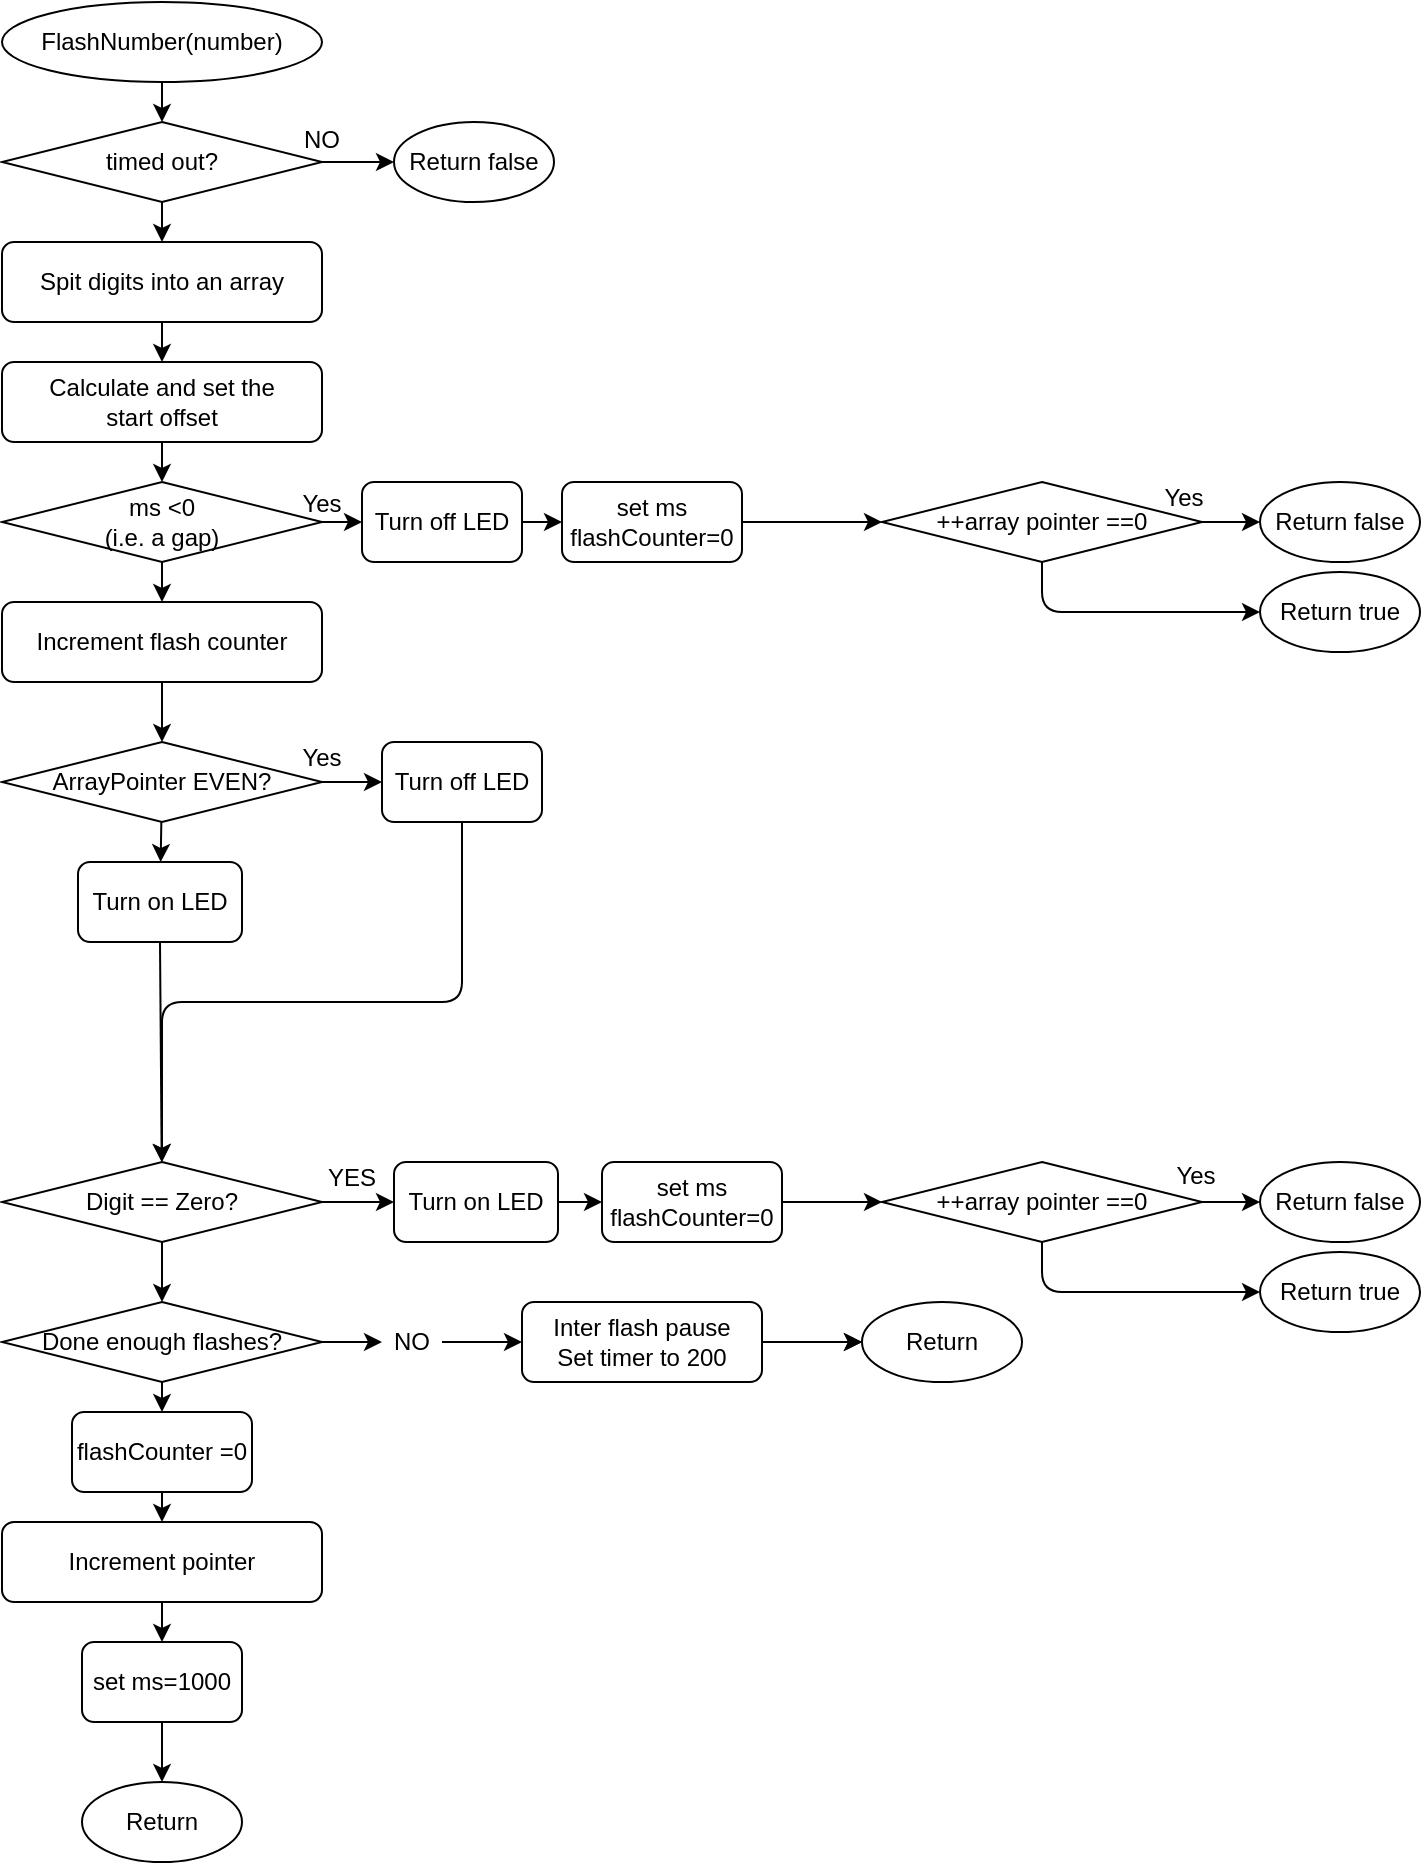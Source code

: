 <mxfile>
    <diagram id="JWU_pq0ETkwyuFgzXTky" name="Page-1">
        <mxGraphModel dx="763" dy="627" grid="1" gridSize="10" guides="1" tooltips="1" connect="1" arrows="1" fold="1" page="1" pageScale="1" pageWidth="827" pageHeight="1169" math="0" shadow="0">
            <root>
                <mxCell id="0"/>
                <mxCell id="1" parent="0"/>
                <mxCell id="20" value="" style="edgeStyle=none;html=1;startArrow=none;" parent="1" edge="1">
                    <mxGeometry relative="1" as="geometry">
                        <mxPoint x="152" y="900" as="sourcePoint"/>
                        <mxPoint x="152" y="900" as="targetPoint"/>
                    </mxGeometry>
                </mxCell>
                <mxCell id="41" style="edgeStyle=none;html=1;exitX=1;exitY=0.5;exitDx=0;exitDy=0;entryX=0;entryY=0.5;entryDx=0;entryDy=0;" parent="1" source="3" target="31" edge="1">
                    <mxGeometry relative="1" as="geometry"/>
                </mxCell>
                <mxCell id="130" style="edgeStyle=none;html=1;entryX=0.5;entryY=0;entryDx=0;entryDy=0;" parent="1" source="3" target="129" edge="1">
                    <mxGeometry relative="1" as="geometry"/>
                </mxCell>
                <mxCell id="3" value="Done enough flashes?" style="rhombus;whiteSpace=wrap;html=1;" parent="1" vertex="1">
                    <mxGeometry x="80" y="710" width="160" height="40" as="geometry"/>
                </mxCell>
                <mxCell id="9" style="edgeStyle=none;html=1;startArrow=none;exitX=1;exitY=0.5;exitDx=0;exitDy=0;" parent="1" source="4" target="8" edge="1">
                    <mxGeometry relative="1" as="geometry"/>
                </mxCell>
                <mxCell id="156" style="edgeStyle=none;html=1;exitX=0.5;exitY=1;exitDx=0;exitDy=0;entryX=0.5;entryY=0;entryDx=0;entryDy=0;" edge="1" parent="1" source="4" target="76">
                    <mxGeometry relative="1" as="geometry"/>
                </mxCell>
                <mxCell id="4" value="timed out?" style="rhombus;whiteSpace=wrap;html=1;" parent="1" vertex="1">
                    <mxGeometry x="80" y="120" width="160" height="40" as="geometry"/>
                </mxCell>
                <mxCell id="7" value="" style="edgeStyle=none;html=1;" parent="1" source="6" target="4" edge="1">
                    <mxGeometry relative="1" as="geometry"/>
                </mxCell>
                <mxCell id="6" value="FlashNumber(number)" style="ellipse;whiteSpace=wrap;html=1;" parent="1" vertex="1">
                    <mxGeometry x="80" y="60" width="160" height="40" as="geometry"/>
                </mxCell>
                <mxCell id="8" value="Return false" style="ellipse;whiteSpace=wrap;html=1;" parent="1" vertex="1">
                    <mxGeometry x="276" y="120" width="80" height="40" as="geometry"/>
                </mxCell>
                <mxCell id="160" value="" style="edgeStyle=none;html=1;" edge="1" parent="1" source="13" target="81">
                    <mxGeometry relative="1" as="geometry"/>
                </mxCell>
                <mxCell id="13" value="Increment flash counter" style="rounded=1;whiteSpace=wrap;html=1;" parent="1" vertex="1">
                    <mxGeometry x="80" y="360" width="160" height="40" as="geometry"/>
                </mxCell>
                <mxCell id="29" value="" style="edgeStyle=none;html=1;startArrow=none;" parent="1" source="25" target="27" edge="1">
                    <mxGeometry relative="1" as="geometry">
                        <mxPoint x="438" y="730" as="sourcePoint"/>
                    </mxGeometry>
                </mxCell>
                <mxCell id="122" value="" style="edgeStyle=none;html=1;" parent="1" source="25" target="27" edge="1">
                    <mxGeometry relative="1" as="geometry"/>
                </mxCell>
                <mxCell id="27" value="Return" style="ellipse;whiteSpace=wrap;html=1;" parent="1" vertex="1">
                    <mxGeometry x="510" y="710" width="80" height="40" as="geometry"/>
                </mxCell>
                <mxCell id="67" style="edgeStyle=none;html=1;entryX=0;entryY=0.5;entryDx=0;entryDy=0;" parent="1" source="31" target="25" edge="1">
                    <mxGeometry relative="1" as="geometry">
                        <mxPoint x="318" y="730" as="targetPoint"/>
                    </mxGeometry>
                </mxCell>
                <mxCell id="31" value="NO" style="text;strokeColor=none;align=center;fillColor=none;html=1;verticalAlign=middle;whiteSpace=wrap;rounded=0;" parent="1" vertex="1">
                    <mxGeometry x="270" y="720" width="30" height="20" as="geometry"/>
                </mxCell>
                <mxCell id="119" value="" style="edgeStyle=none;html=1;" parent="1" source="64" target="3" edge="1">
                    <mxGeometry relative="1" as="geometry"/>
                </mxCell>
                <mxCell id="64" value="Digit == Zero?" style="rhombus;whiteSpace=wrap;html=1;" parent="1" vertex="1">
                    <mxGeometry x="80" y="640" width="160" height="40" as="geometry"/>
                </mxCell>
                <mxCell id="162" value="" style="edgeStyle=none;html=1;entryX=0;entryY=0.5;entryDx=0;entryDy=0;exitX=1;exitY=0.5;exitDx=0;exitDy=0;" edge="1" parent="1" source="64" target="111">
                    <mxGeometry relative="1" as="geometry"/>
                </mxCell>
                <mxCell id="75" value="YES" style="text;strokeColor=none;align=center;fillColor=none;html=1;verticalAlign=middle;whiteSpace=wrap;rounded=0;" parent="1" vertex="1">
                    <mxGeometry x="240" y="638" width="30" height="20" as="geometry"/>
                </mxCell>
                <mxCell id="154" style="edgeStyle=none;html=1;exitX=0.5;exitY=1;exitDx=0;exitDy=0;entryX=0.5;entryY=0;entryDx=0;entryDy=0;" edge="1" parent="1" source="76" target="137">
                    <mxGeometry relative="1" as="geometry"/>
                </mxCell>
                <mxCell id="76" value="Spit digits into an array" style="rounded=1;whiteSpace=wrap;html=1;" parent="1" vertex="1">
                    <mxGeometry x="80" y="180" width="160" height="40" as="geometry"/>
                </mxCell>
                <mxCell id="83" value="" style="edgeStyle=none;html=1;startArrow=none;entryX=0;entryY=0.5;entryDx=0;entryDy=0;exitX=1;exitY=0.5;exitDx=0;exitDy=0;" parent="1" source="81" target="84" edge="1">
                    <mxGeometry relative="1" as="geometry">
                        <mxPoint x="340" y="450" as="targetPoint"/>
                    </mxGeometry>
                </mxCell>
                <mxCell id="171" value="" style="edgeStyle=none;html=1;" edge="1" parent="1" source="81" target="170">
                    <mxGeometry relative="1" as="geometry"/>
                </mxCell>
                <mxCell id="81" value="ArrayPointer EVEN?" style="rhombus;whiteSpace=wrap;html=1;" parent="1" vertex="1">
                    <mxGeometry x="80" y="430" width="160" height="40" as="geometry"/>
                </mxCell>
                <mxCell id="194" style="edgeStyle=none;html=1;exitX=0.5;exitY=1;exitDx=0;exitDy=0;" edge="1" parent="1" source="84">
                    <mxGeometry relative="1" as="geometry">
                        <mxPoint x="160" y="640" as="targetPoint"/>
                        <Array as="points">
                            <mxPoint x="310" y="560"/>
                            <mxPoint x="160" y="560"/>
                        </Array>
                    </mxGeometry>
                </mxCell>
                <mxCell id="84" value="Turn off LED" style="rounded=1;whiteSpace=wrap;html=1;" parent="1" vertex="1">
                    <mxGeometry x="270" y="430" width="80" height="40" as="geometry"/>
                </mxCell>
                <mxCell id="86" value="Return false" style="ellipse;whiteSpace=wrap;html=1;" parent="1" vertex="1">
                    <mxGeometry x="709" y="300" width="80" height="40" as="geometry"/>
                </mxCell>
                <mxCell id="92" value="Yes" style="text;strokeColor=none;align=center;fillColor=none;html=1;verticalAlign=middle;whiteSpace=wrap;rounded=0;" parent="1" vertex="1">
                    <mxGeometry x="225" y="433" width="30" height="10" as="geometry"/>
                </mxCell>
                <mxCell id="157" value="" style="edgeStyle=none;html=1;exitX=1;exitY=0.5;exitDx=0;exitDy=0;" edge="1" parent="1" source="172" target="86">
                    <mxGeometry relative="1" as="geometry"/>
                </mxCell>
                <mxCell id="165" style="edgeStyle=none;html=1;exitX=1;exitY=0.5;exitDx=0;exitDy=0;entryX=0;entryY=0.5;entryDx=0;entryDy=0;" edge="1" parent="1" source="110" target="189">
                    <mxGeometry relative="1" as="geometry">
                        <mxPoint x="480" y="660" as="targetPoint"/>
                    </mxGeometry>
                </mxCell>
                <mxCell id="110" value="set ms&lt;br style=&quot;border-color: var(--border-color);&quot;&gt;flashCounter=0" style="rounded=1;whiteSpace=wrap;html=1;" parent="1" vertex="1">
                    <mxGeometry x="380" y="640" width="90" height="40" as="geometry"/>
                </mxCell>
                <mxCell id="163" style="edgeStyle=none;html=1;exitX=1;exitY=0.5;exitDx=0;exitDy=0;entryX=0;entryY=0.5;entryDx=0;entryDy=0;" edge="1" parent="1" source="111" target="110">
                    <mxGeometry relative="1" as="geometry"/>
                </mxCell>
                <mxCell id="111" value="Turn on LED" style="rounded=1;whiteSpace=wrap;html=1;" parent="1" vertex="1">
                    <mxGeometry x="276" y="640" width="82" height="40" as="geometry"/>
                </mxCell>
                <mxCell id="123" value="" style="edgeStyle=none;html=1;endArrow=none;" parent="1" target="25" edge="1">
                    <mxGeometry relative="1" as="geometry">
                        <mxPoint x="438" y="730" as="sourcePoint"/>
                        <mxPoint x="510" y="730" as="targetPoint"/>
                    </mxGeometry>
                </mxCell>
                <mxCell id="25" value="Inter flash pause&lt;br&gt;Set timer to 200" style="rounded=1;whiteSpace=wrap;html=1;" parent="1" vertex="1">
                    <mxGeometry x="340" y="710" width="120" height="40" as="geometry"/>
                </mxCell>
                <mxCell id="135" style="edgeStyle=none;html=1;entryX=0.5;entryY=0;entryDx=0;entryDy=0;" parent="1" source="125" target="134" edge="1">
                    <mxGeometry relative="1" as="geometry"/>
                </mxCell>
                <mxCell id="125" value="Increment pointer" style="rounded=1;whiteSpace=wrap;html=1;" parent="1" vertex="1">
                    <mxGeometry x="80" y="820" width="160" height="40" as="geometry"/>
                </mxCell>
                <mxCell id="127" value="Return" style="ellipse;whiteSpace=wrap;html=1;" parent="1" vertex="1">
                    <mxGeometry x="120" y="950" width="80" height="40" as="geometry"/>
                </mxCell>
                <mxCell id="132" style="edgeStyle=none;html=1;entryX=0.5;entryY=0;entryDx=0;entryDy=0;" parent="1" source="129" target="125" edge="1">
                    <mxGeometry relative="1" as="geometry"/>
                </mxCell>
                <mxCell id="129" value="flashCounter =0" style="rounded=1;whiteSpace=wrap;html=1;" parent="1" vertex="1">
                    <mxGeometry x="115" y="765" width="90" height="40" as="geometry"/>
                </mxCell>
                <mxCell id="136" style="edgeStyle=none;html=1;entryX=0.5;entryY=0;entryDx=0;entryDy=0;" parent="1" source="134" target="127" edge="1">
                    <mxGeometry relative="1" as="geometry"/>
                </mxCell>
                <mxCell id="134" value="set ms=1000" style="rounded=1;whiteSpace=wrap;html=1;" parent="1" vertex="1">
                    <mxGeometry x="120" y="880" width="80" height="40" as="geometry"/>
                </mxCell>
                <mxCell id="155" style="edgeStyle=none;html=1;exitX=0.5;exitY=1;exitDx=0;exitDy=0;entryX=0.5;entryY=0;entryDx=0;entryDy=0;" edge="1" parent="1" source="137" target="143">
                    <mxGeometry relative="1" as="geometry"/>
                </mxCell>
                <mxCell id="137" value="Calculate and set the&lt;br&gt;start offset" style="rounded=1;whiteSpace=wrap;html=1;" parent="1" vertex="1">
                    <mxGeometry x="80" y="240" width="160" height="40" as="geometry"/>
                </mxCell>
                <mxCell id="148" value="" style="edgeStyle=none;html=1;" parent="1" source="142" target="147" edge="1">
                    <mxGeometry relative="1" as="geometry"/>
                </mxCell>
                <mxCell id="142" value="Turn off LED" style="rounded=1;whiteSpace=wrap;html=1;" parent="1" vertex="1">
                    <mxGeometry x="260" y="300" width="80" height="40" as="geometry"/>
                </mxCell>
                <mxCell id="146" value="" style="edgeStyle=none;html=1;" parent="1" source="143" target="142" edge="1">
                    <mxGeometry relative="1" as="geometry"/>
                </mxCell>
                <mxCell id="159" value="" style="edgeStyle=none;html=1;" edge="1" parent="1" source="143" target="13">
                    <mxGeometry relative="1" as="geometry"/>
                </mxCell>
                <mxCell id="143" value="ms &amp;lt;0&lt;br&gt;(i.e. a gap)" style="rhombus;whiteSpace=wrap;html=1;" parent="1" vertex="1">
                    <mxGeometry x="80" y="300" width="160" height="40" as="geometry"/>
                </mxCell>
                <mxCell id="179" style="edgeStyle=none;html=1;exitX=1;exitY=0.5;exitDx=0;exitDy=0;entryX=0;entryY=0.5;entryDx=0;entryDy=0;" edge="1" parent="1" source="147" target="172">
                    <mxGeometry relative="1" as="geometry"/>
                </mxCell>
                <mxCell id="147" value="set ms&lt;br&gt;flashCounter=0" style="rounded=1;whiteSpace=wrap;html=1;" parent="1" vertex="1">
                    <mxGeometry x="360" y="300" width="90" height="40" as="geometry"/>
                </mxCell>
                <mxCell id="158" value="Yes" style="text;strokeColor=none;align=center;fillColor=none;html=1;verticalAlign=middle;whiteSpace=wrap;rounded=0;" vertex="1" parent="1">
                    <mxGeometry x="210" y="296" width="60" height="30" as="geometry"/>
                </mxCell>
                <mxCell id="16" value="NO" style="text;strokeColor=none;align=center;fillColor=none;html=1;verticalAlign=middle;whiteSpace=wrap;rounded=0;" parent="1" vertex="1">
                    <mxGeometry x="225" y="114" width="30" height="30" as="geometry"/>
                </mxCell>
                <mxCell id="193" style="edgeStyle=none;html=1;exitX=0.5;exitY=1;exitDx=0;exitDy=0;" edge="1" parent="1" source="170" target="64">
                    <mxGeometry relative="1" as="geometry"/>
                </mxCell>
                <mxCell id="170" value="Turn on LED" style="rounded=1;whiteSpace=wrap;html=1;" vertex="1" parent="1">
                    <mxGeometry x="118" y="490" width="82" height="40" as="geometry"/>
                </mxCell>
                <mxCell id="176" style="edgeStyle=none;html=1;exitX=0.5;exitY=1;exitDx=0;exitDy=0;entryX=0;entryY=0.5;entryDx=0;entryDy=0;" edge="1" parent="1" source="172" target="174">
                    <mxGeometry relative="1" as="geometry">
                        <Array as="points">
                            <mxPoint x="600" y="365"/>
                        </Array>
                    </mxGeometry>
                </mxCell>
                <mxCell id="172" value="++array pointer ==0" style="rhombus;whiteSpace=wrap;html=1;" vertex="1" parent="1">
                    <mxGeometry x="520" y="300" width="160" height="40" as="geometry"/>
                </mxCell>
                <mxCell id="174" value="Return true" style="ellipse;whiteSpace=wrap;html=1;" vertex="1" parent="1">
                    <mxGeometry x="709" y="345" width="80" height="40" as="geometry"/>
                </mxCell>
                <mxCell id="177" value="Yes" style="text;strokeColor=none;align=center;fillColor=none;html=1;verticalAlign=middle;whiteSpace=wrap;rounded=0;" vertex="1" parent="1">
                    <mxGeometry x="641" y="293" width="60" height="30" as="geometry"/>
                </mxCell>
                <mxCell id="186" value="Return false" style="ellipse;whiteSpace=wrap;html=1;" vertex="1" parent="1">
                    <mxGeometry x="709" y="640" width="80" height="40" as="geometry"/>
                </mxCell>
                <mxCell id="187" value="" style="edgeStyle=none;html=1;exitX=1;exitY=0.5;exitDx=0;exitDy=0;" edge="1" source="189" target="186" parent="1">
                    <mxGeometry relative="1" as="geometry"/>
                </mxCell>
                <mxCell id="188" style="edgeStyle=none;html=1;exitX=0.5;exitY=1;exitDx=0;exitDy=0;entryX=0;entryY=0.5;entryDx=0;entryDy=0;" edge="1" source="189" target="190" parent="1">
                    <mxGeometry relative="1" as="geometry">
                        <Array as="points">
                            <mxPoint x="600" y="705"/>
                        </Array>
                    </mxGeometry>
                </mxCell>
                <mxCell id="189" value="++array pointer ==0" style="rhombus;whiteSpace=wrap;html=1;" vertex="1" parent="1">
                    <mxGeometry x="520" y="640" width="160" height="40" as="geometry"/>
                </mxCell>
                <mxCell id="190" value="Return true" style="ellipse;whiteSpace=wrap;html=1;" vertex="1" parent="1">
                    <mxGeometry x="709" y="685" width="80" height="40" as="geometry"/>
                </mxCell>
                <mxCell id="191" value="Yes" style="text;strokeColor=none;align=center;fillColor=none;html=1;verticalAlign=middle;whiteSpace=wrap;rounded=0;" vertex="1" parent="1">
                    <mxGeometry x="647" y="632" width="60" height="30" as="geometry"/>
                </mxCell>
            </root>
        </mxGraphModel>
    </diagram>
</mxfile>